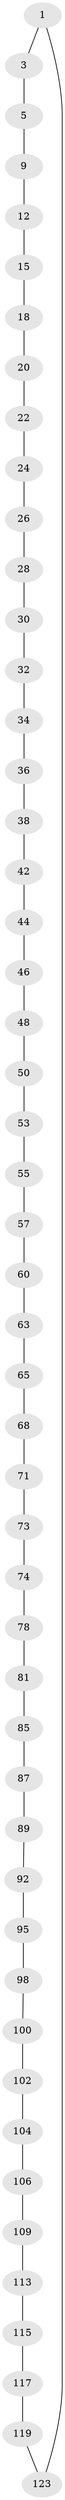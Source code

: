// original degree distribution, {2: 1.0}
// Generated by graph-tools (version 1.1) at 2025/20/03/04/25 18:20:19]
// undirected, 50 vertices, 50 edges
graph export_dot {
graph [start="1"]
  node [color=gray90,style=filled];
  1 [super="+125+2"];
  3 [super="+4"];
  5 [super="+6"];
  9 [super="+10"];
  12 [super="+13"];
  15 [super="+16"];
  18 [super="+19"];
  20 [super="+21"];
  22 [super="+23"];
  24 [super="+25"];
  26 [super="+27"];
  28 [super="+29"];
  30 [super="+31"];
  32 [super="+33"];
  34 [super="+35"];
  36 [super="+37"];
  38 [super="+39"];
  42 [super="+43"];
  44 [super="+45"];
  46 [super="+47"];
  48 [super="+49"];
  50 [super="+51"];
  53 [super="+54"];
  55 [super="+56"];
  57 [super="+58"];
  60 [super="+61"];
  63 [super="+64"];
  65 [super="+66"];
  68 [super="+69"];
  71 [super="+72"];
  73;
  74 [super="+75"];
  78 [super="+79"];
  81 [super="+82"];
  85 [super="+86"];
  87 [super="+88"];
  89 [super="+90"];
  92 [super="+93"];
  95 [super="+96"];
  98 [super="+99"];
  100 [super="+101"];
  102 [super="+103"];
  104 [super="+105"];
  106 [super="+107"];
  109 [super="+110"];
  113 [super="+114"];
  115 [super="+116"];
  117 [super="+118"];
  119 [super="+120"];
  123 [super="+124"];
  1 -- 3;
  1 -- 123;
  3 -- 5;
  5 -- 9;
  9 -- 12;
  12 -- 15;
  15 -- 18;
  18 -- 20;
  20 -- 22;
  22 -- 24;
  24 -- 26;
  26 -- 28;
  28 -- 30;
  30 -- 32;
  32 -- 34;
  34 -- 36;
  36 -- 38;
  38 -- 42;
  42 -- 44;
  44 -- 46;
  46 -- 48;
  48 -- 50;
  50 -- 53;
  53 -- 55;
  55 -- 57;
  57 -- 60;
  60 -- 63;
  63 -- 65;
  65 -- 68;
  68 -- 71;
  71 -- 73;
  73 -- 74;
  74 -- 78;
  78 -- 81;
  81 -- 85;
  85 -- 87;
  87 -- 89;
  89 -- 92;
  92 -- 95;
  95 -- 98;
  98 -- 100;
  100 -- 102;
  102 -- 104;
  104 -- 106;
  106 -- 109;
  109 -- 113;
  113 -- 115;
  115 -- 117;
  117 -- 119;
  119 -- 123;
}
